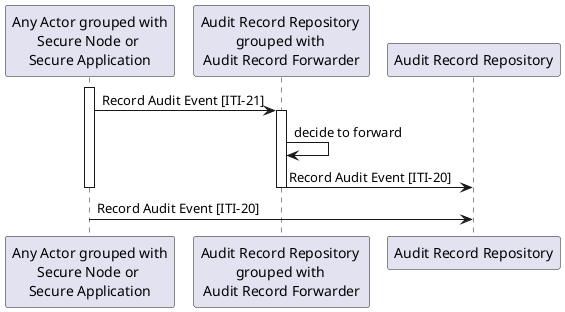 @startuml
Participant "Any Actor grouped with\nSecure Node or \nSecure Application" as SecureNode
Participant "Audit Record Repository \ngrouped with \nAudit Record Forwarder" as AuditForwarder
Participant "Audit Record Repository" as AuditRepository
activate SecureNode
SecureNode -> AuditForwarder++: Record Audit Event [ITI-21]
AuditForwarder -> AuditForwarder: decide to forward
AuditForwarder -> AuditRepository: Record Audit Event [ITI-20]
deactivate AuditForwarder
deactivate SecureNode

SecureNode -> AuditRepository: Record Audit Event [ITI-20]
@enduml